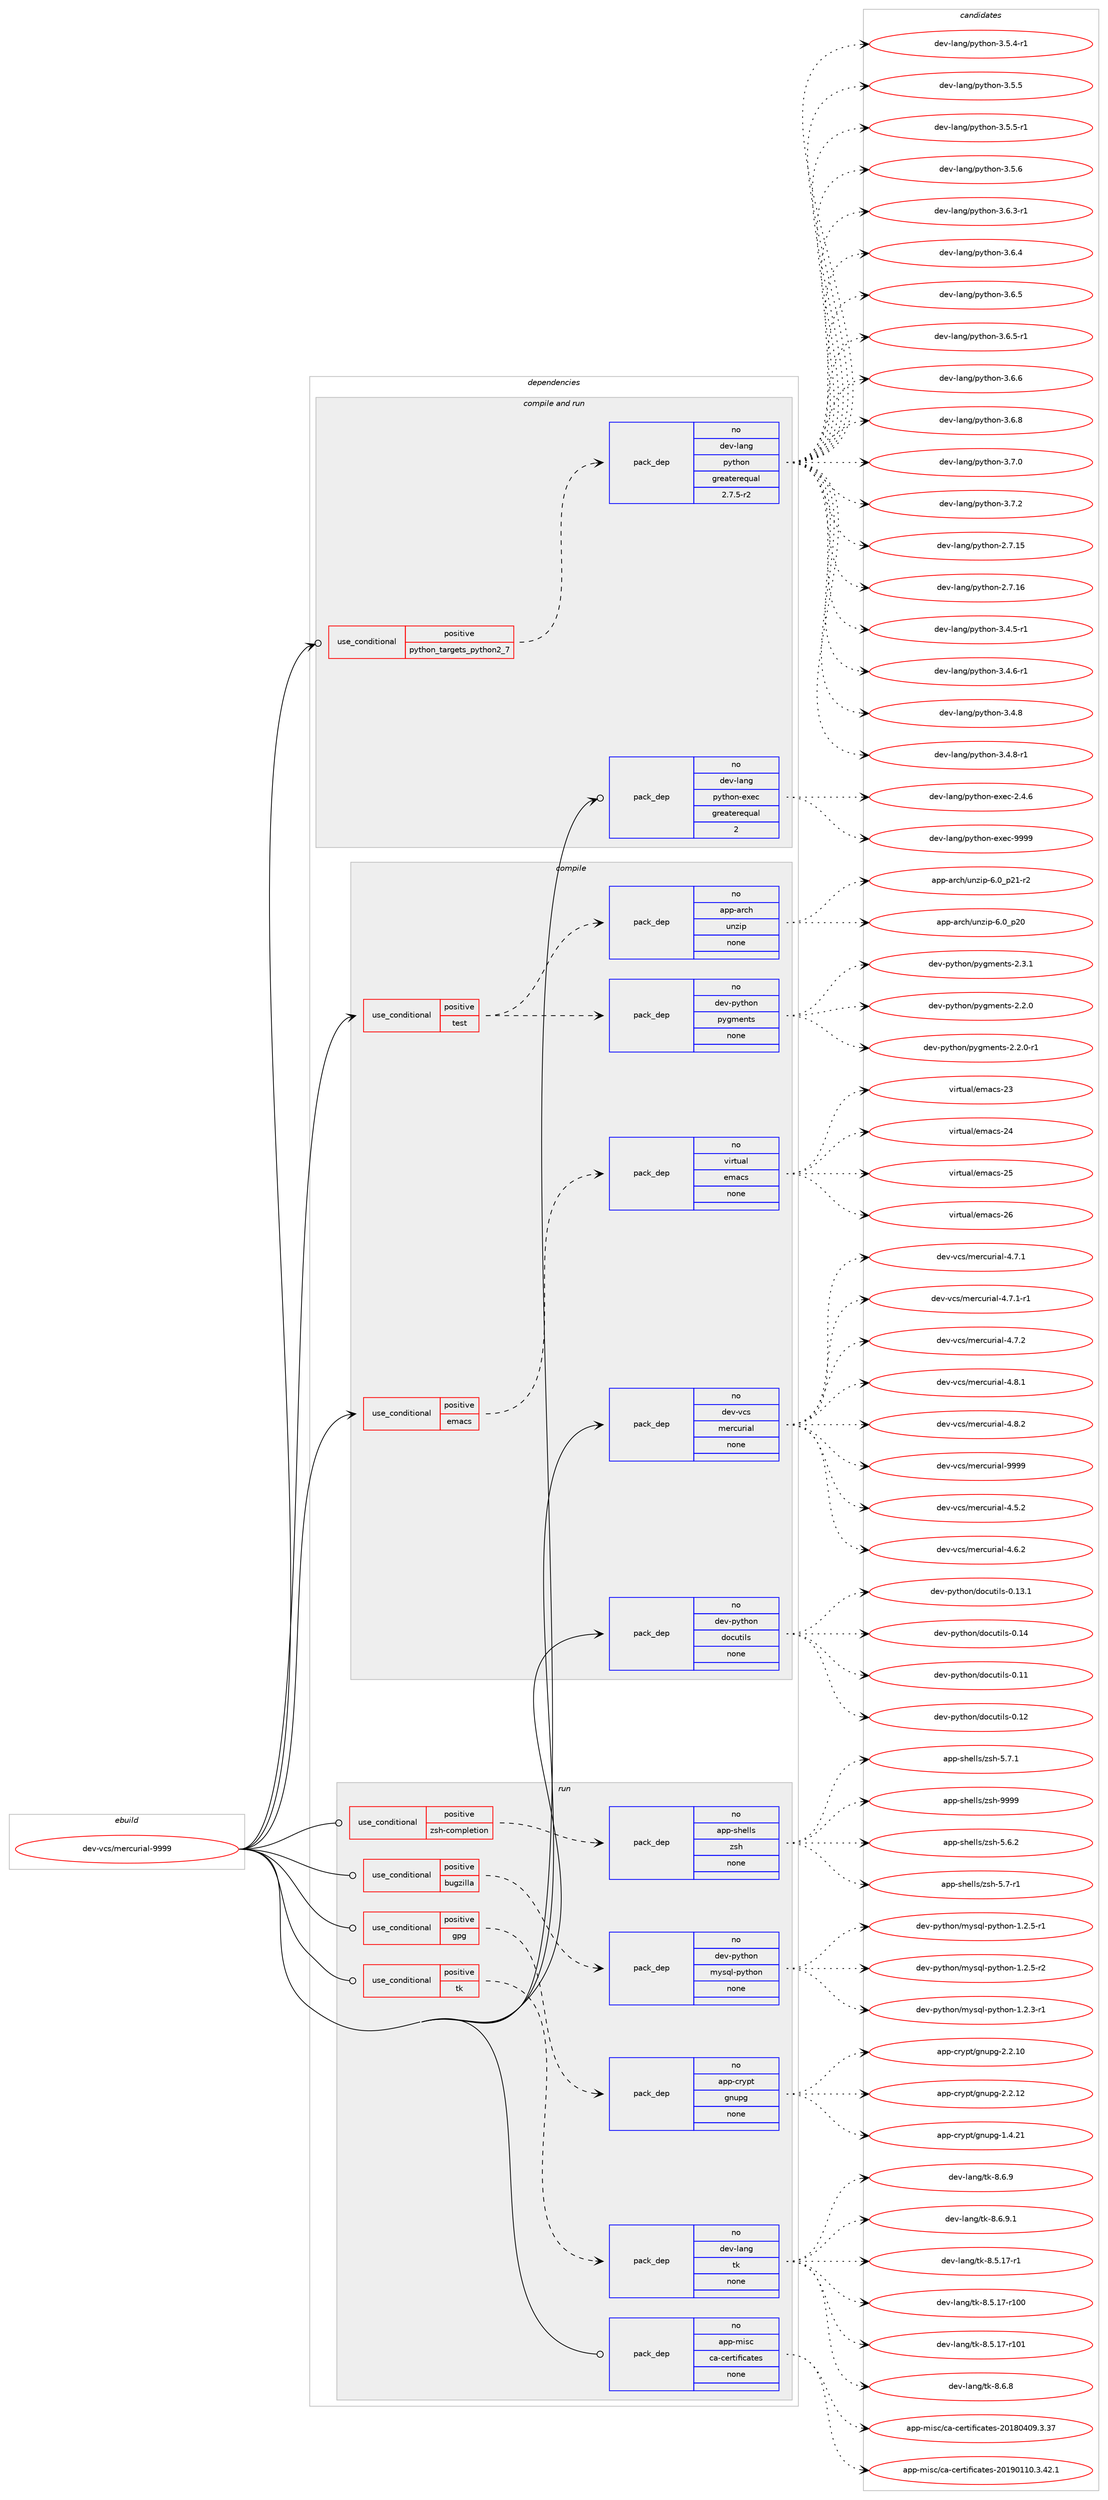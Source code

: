 digraph prolog {

# *************
# Graph options
# *************

newrank=true;
concentrate=true;
compound=true;
graph [rankdir=LR,fontname=Helvetica,fontsize=10,ranksep=1.5];#, ranksep=2.5, nodesep=0.2];
edge  [arrowhead=vee];
node  [fontname=Helvetica,fontsize=10];

# **********
# The ebuild
# **********

subgraph cluster_leftcol {
color=gray;
rank=same;
label=<<i>ebuild</i>>;
id [label="dev-vcs/mercurial-9999", color=red, width=4, href="../dev-vcs/mercurial-9999.svg"];
}

# ****************
# The dependencies
# ****************

subgraph cluster_midcol {
color=gray;
label=<<i>dependencies</i>>;
subgraph cluster_compile {
fillcolor="#eeeeee";
style=filled;
label=<<i>compile</i>>;
subgraph cond425755 {
dependency1552244 [label=<<TABLE BORDER="0" CELLBORDER="1" CELLSPACING="0" CELLPADDING="4"><TR><TD ROWSPAN="3" CELLPADDING="10">use_conditional</TD></TR><TR><TD>positive</TD></TR><TR><TD>emacs</TD></TR></TABLE>>, shape=none, color=red];
subgraph pack1102732 {
dependency1552245 [label=<<TABLE BORDER="0" CELLBORDER="1" CELLSPACING="0" CELLPADDING="4" WIDTH="220"><TR><TD ROWSPAN="6" CELLPADDING="30">pack_dep</TD></TR><TR><TD WIDTH="110">no</TD></TR><TR><TD>virtual</TD></TR><TR><TD>emacs</TD></TR><TR><TD>none</TD></TR><TR><TD></TD></TR></TABLE>>, shape=none, color=blue];
}
dependency1552244:e -> dependency1552245:w [weight=20,style="dashed",arrowhead="vee"];
}
id:e -> dependency1552244:w [weight=20,style="solid",arrowhead="vee"];
subgraph cond425756 {
dependency1552246 [label=<<TABLE BORDER="0" CELLBORDER="1" CELLSPACING="0" CELLPADDING="4"><TR><TD ROWSPAN="3" CELLPADDING="10">use_conditional</TD></TR><TR><TD>positive</TD></TR><TR><TD>test</TD></TR></TABLE>>, shape=none, color=red];
subgraph pack1102733 {
dependency1552247 [label=<<TABLE BORDER="0" CELLBORDER="1" CELLSPACING="0" CELLPADDING="4" WIDTH="220"><TR><TD ROWSPAN="6" CELLPADDING="30">pack_dep</TD></TR><TR><TD WIDTH="110">no</TD></TR><TR><TD>app-arch</TD></TR><TR><TD>unzip</TD></TR><TR><TD>none</TD></TR><TR><TD></TD></TR></TABLE>>, shape=none, color=blue];
}
dependency1552246:e -> dependency1552247:w [weight=20,style="dashed",arrowhead="vee"];
subgraph pack1102734 {
dependency1552248 [label=<<TABLE BORDER="0" CELLBORDER="1" CELLSPACING="0" CELLPADDING="4" WIDTH="220"><TR><TD ROWSPAN="6" CELLPADDING="30">pack_dep</TD></TR><TR><TD WIDTH="110">no</TD></TR><TR><TD>dev-python</TD></TR><TR><TD>pygments</TD></TR><TR><TD>none</TD></TR><TR><TD></TD></TR></TABLE>>, shape=none, color=blue];
}
dependency1552246:e -> dependency1552248:w [weight=20,style="dashed",arrowhead="vee"];
}
id:e -> dependency1552246:w [weight=20,style="solid",arrowhead="vee"];
subgraph pack1102735 {
dependency1552249 [label=<<TABLE BORDER="0" CELLBORDER="1" CELLSPACING="0" CELLPADDING="4" WIDTH="220"><TR><TD ROWSPAN="6" CELLPADDING="30">pack_dep</TD></TR><TR><TD WIDTH="110">no</TD></TR><TR><TD>dev-python</TD></TR><TR><TD>docutils</TD></TR><TR><TD>none</TD></TR><TR><TD></TD></TR></TABLE>>, shape=none, color=blue];
}
id:e -> dependency1552249:w [weight=20,style="solid",arrowhead="vee"];
subgraph pack1102736 {
dependency1552250 [label=<<TABLE BORDER="0" CELLBORDER="1" CELLSPACING="0" CELLPADDING="4" WIDTH="220"><TR><TD ROWSPAN="6" CELLPADDING="30">pack_dep</TD></TR><TR><TD WIDTH="110">no</TD></TR><TR><TD>dev-vcs</TD></TR><TR><TD>mercurial</TD></TR><TR><TD>none</TD></TR><TR><TD></TD></TR></TABLE>>, shape=none, color=blue];
}
id:e -> dependency1552250:w [weight=20,style="solid",arrowhead="vee"];
}
subgraph cluster_compileandrun {
fillcolor="#eeeeee";
style=filled;
label=<<i>compile and run</i>>;
subgraph cond425757 {
dependency1552251 [label=<<TABLE BORDER="0" CELLBORDER="1" CELLSPACING="0" CELLPADDING="4"><TR><TD ROWSPAN="3" CELLPADDING="10">use_conditional</TD></TR><TR><TD>positive</TD></TR><TR><TD>python_targets_python2_7</TD></TR></TABLE>>, shape=none, color=red];
subgraph pack1102737 {
dependency1552252 [label=<<TABLE BORDER="0" CELLBORDER="1" CELLSPACING="0" CELLPADDING="4" WIDTH="220"><TR><TD ROWSPAN="6" CELLPADDING="30">pack_dep</TD></TR><TR><TD WIDTH="110">no</TD></TR><TR><TD>dev-lang</TD></TR><TR><TD>python</TD></TR><TR><TD>greaterequal</TD></TR><TR><TD>2.7.5-r2</TD></TR></TABLE>>, shape=none, color=blue];
}
dependency1552251:e -> dependency1552252:w [weight=20,style="dashed",arrowhead="vee"];
}
id:e -> dependency1552251:w [weight=20,style="solid",arrowhead="odotvee"];
subgraph pack1102738 {
dependency1552253 [label=<<TABLE BORDER="0" CELLBORDER="1" CELLSPACING="0" CELLPADDING="4" WIDTH="220"><TR><TD ROWSPAN="6" CELLPADDING="30">pack_dep</TD></TR><TR><TD WIDTH="110">no</TD></TR><TR><TD>dev-lang</TD></TR><TR><TD>python-exec</TD></TR><TR><TD>greaterequal</TD></TR><TR><TD>2</TD></TR></TABLE>>, shape=none, color=blue];
}
id:e -> dependency1552253:w [weight=20,style="solid",arrowhead="odotvee"];
}
subgraph cluster_run {
fillcolor="#eeeeee";
style=filled;
label=<<i>run</i>>;
subgraph cond425758 {
dependency1552254 [label=<<TABLE BORDER="0" CELLBORDER="1" CELLSPACING="0" CELLPADDING="4"><TR><TD ROWSPAN="3" CELLPADDING="10">use_conditional</TD></TR><TR><TD>positive</TD></TR><TR><TD>bugzilla</TD></TR></TABLE>>, shape=none, color=red];
subgraph pack1102739 {
dependency1552255 [label=<<TABLE BORDER="0" CELLBORDER="1" CELLSPACING="0" CELLPADDING="4" WIDTH="220"><TR><TD ROWSPAN="6" CELLPADDING="30">pack_dep</TD></TR><TR><TD WIDTH="110">no</TD></TR><TR><TD>dev-python</TD></TR><TR><TD>mysql-python</TD></TR><TR><TD>none</TD></TR><TR><TD></TD></TR></TABLE>>, shape=none, color=blue];
}
dependency1552254:e -> dependency1552255:w [weight=20,style="dashed",arrowhead="vee"];
}
id:e -> dependency1552254:w [weight=20,style="solid",arrowhead="odot"];
subgraph cond425759 {
dependency1552256 [label=<<TABLE BORDER="0" CELLBORDER="1" CELLSPACING="0" CELLPADDING="4"><TR><TD ROWSPAN="3" CELLPADDING="10">use_conditional</TD></TR><TR><TD>positive</TD></TR><TR><TD>gpg</TD></TR></TABLE>>, shape=none, color=red];
subgraph pack1102740 {
dependency1552257 [label=<<TABLE BORDER="0" CELLBORDER="1" CELLSPACING="0" CELLPADDING="4" WIDTH="220"><TR><TD ROWSPAN="6" CELLPADDING="30">pack_dep</TD></TR><TR><TD WIDTH="110">no</TD></TR><TR><TD>app-crypt</TD></TR><TR><TD>gnupg</TD></TR><TR><TD>none</TD></TR><TR><TD></TD></TR></TABLE>>, shape=none, color=blue];
}
dependency1552256:e -> dependency1552257:w [weight=20,style="dashed",arrowhead="vee"];
}
id:e -> dependency1552256:w [weight=20,style="solid",arrowhead="odot"];
subgraph cond425760 {
dependency1552258 [label=<<TABLE BORDER="0" CELLBORDER="1" CELLSPACING="0" CELLPADDING="4"><TR><TD ROWSPAN="3" CELLPADDING="10">use_conditional</TD></TR><TR><TD>positive</TD></TR><TR><TD>tk</TD></TR></TABLE>>, shape=none, color=red];
subgraph pack1102741 {
dependency1552259 [label=<<TABLE BORDER="0" CELLBORDER="1" CELLSPACING="0" CELLPADDING="4" WIDTH="220"><TR><TD ROWSPAN="6" CELLPADDING="30">pack_dep</TD></TR><TR><TD WIDTH="110">no</TD></TR><TR><TD>dev-lang</TD></TR><TR><TD>tk</TD></TR><TR><TD>none</TD></TR><TR><TD></TD></TR></TABLE>>, shape=none, color=blue];
}
dependency1552258:e -> dependency1552259:w [weight=20,style="dashed",arrowhead="vee"];
}
id:e -> dependency1552258:w [weight=20,style="solid",arrowhead="odot"];
subgraph cond425761 {
dependency1552260 [label=<<TABLE BORDER="0" CELLBORDER="1" CELLSPACING="0" CELLPADDING="4"><TR><TD ROWSPAN="3" CELLPADDING="10">use_conditional</TD></TR><TR><TD>positive</TD></TR><TR><TD>zsh-completion</TD></TR></TABLE>>, shape=none, color=red];
subgraph pack1102742 {
dependency1552261 [label=<<TABLE BORDER="0" CELLBORDER="1" CELLSPACING="0" CELLPADDING="4" WIDTH="220"><TR><TD ROWSPAN="6" CELLPADDING="30">pack_dep</TD></TR><TR><TD WIDTH="110">no</TD></TR><TR><TD>app-shells</TD></TR><TR><TD>zsh</TD></TR><TR><TD>none</TD></TR><TR><TD></TD></TR></TABLE>>, shape=none, color=blue];
}
dependency1552260:e -> dependency1552261:w [weight=20,style="dashed",arrowhead="vee"];
}
id:e -> dependency1552260:w [weight=20,style="solid",arrowhead="odot"];
subgraph pack1102743 {
dependency1552262 [label=<<TABLE BORDER="0" CELLBORDER="1" CELLSPACING="0" CELLPADDING="4" WIDTH="220"><TR><TD ROWSPAN="6" CELLPADDING="30">pack_dep</TD></TR><TR><TD WIDTH="110">no</TD></TR><TR><TD>app-misc</TD></TR><TR><TD>ca-certificates</TD></TR><TR><TD>none</TD></TR><TR><TD></TD></TR></TABLE>>, shape=none, color=blue];
}
id:e -> dependency1552262:w [weight=20,style="solid",arrowhead="odot"];
}
}

# **************
# The candidates
# **************

subgraph cluster_choices {
rank=same;
color=gray;
label=<<i>candidates</i>>;

subgraph choice1102732 {
color=black;
nodesep=1;
choice11810511411611797108471011099799115455051 [label="virtual/emacs-23", color=red, width=4,href="../virtual/emacs-23.svg"];
choice11810511411611797108471011099799115455052 [label="virtual/emacs-24", color=red, width=4,href="../virtual/emacs-24.svg"];
choice11810511411611797108471011099799115455053 [label="virtual/emacs-25", color=red, width=4,href="../virtual/emacs-25.svg"];
choice11810511411611797108471011099799115455054 [label="virtual/emacs-26", color=red, width=4,href="../virtual/emacs-26.svg"];
dependency1552245:e -> choice11810511411611797108471011099799115455051:w [style=dotted,weight="100"];
dependency1552245:e -> choice11810511411611797108471011099799115455052:w [style=dotted,weight="100"];
dependency1552245:e -> choice11810511411611797108471011099799115455053:w [style=dotted,weight="100"];
dependency1552245:e -> choice11810511411611797108471011099799115455054:w [style=dotted,weight="100"];
}
subgraph choice1102733 {
color=black;
nodesep=1;
choice971121124597114991044711711012210511245544648951125048 [label="app-arch/unzip-6.0_p20", color=red, width=4,href="../app-arch/unzip-6.0_p20.svg"];
choice9711211245971149910447117110122105112455446489511250494511450 [label="app-arch/unzip-6.0_p21-r2", color=red, width=4,href="../app-arch/unzip-6.0_p21-r2.svg"];
dependency1552247:e -> choice971121124597114991044711711012210511245544648951125048:w [style=dotted,weight="100"];
dependency1552247:e -> choice9711211245971149910447117110122105112455446489511250494511450:w [style=dotted,weight="100"];
}
subgraph choice1102734 {
color=black;
nodesep=1;
choice1001011184511212111610411111047112121103109101110116115455046504648 [label="dev-python/pygments-2.2.0", color=red, width=4,href="../dev-python/pygments-2.2.0.svg"];
choice10010111845112121116104111110471121211031091011101161154550465046484511449 [label="dev-python/pygments-2.2.0-r1", color=red, width=4,href="../dev-python/pygments-2.2.0-r1.svg"];
choice1001011184511212111610411111047112121103109101110116115455046514649 [label="dev-python/pygments-2.3.1", color=red, width=4,href="../dev-python/pygments-2.3.1.svg"];
dependency1552248:e -> choice1001011184511212111610411111047112121103109101110116115455046504648:w [style=dotted,weight="100"];
dependency1552248:e -> choice10010111845112121116104111110471121211031091011101161154550465046484511449:w [style=dotted,weight="100"];
dependency1552248:e -> choice1001011184511212111610411111047112121103109101110116115455046514649:w [style=dotted,weight="100"];
}
subgraph choice1102735 {
color=black;
nodesep=1;
choice1001011184511212111610411111047100111991171161051081154548464949 [label="dev-python/docutils-0.11", color=red, width=4,href="../dev-python/docutils-0.11.svg"];
choice1001011184511212111610411111047100111991171161051081154548464950 [label="dev-python/docutils-0.12", color=red, width=4,href="../dev-python/docutils-0.12.svg"];
choice10010111845112121116104111110471001119911711610510811545484649514649 [label="dev-python/docutils-0.13.1", color=red, width=4,href="../dev-python/docutils-0.13.1.svg"];
choice1001011184511212111610411111047100111991171161051081154548464952 [label="dev-python/docutils-0.14", color=red, width=4,href="../dev-python/docutils-0.14.svg"];
dependency1552249:e -> choice1001011184511212111610411111047100111991171161051081154548464949:w [style=dotted,weight="100"];
dependency1552249:e -> choice1001011184511212111610411111047100111991171161051081154548464950:w [style=dotted,weight="100"];
dependency1552249:e -> choice10010111845112121116104111110471001119911711610510811545484649514649:w [style=dotted,weight="100"];
dependency1552249:e -> choice1001011184511212111610411111047100111991171161051081154548464952:w [style=dotted,weight="100"];
}
subgraph choice1102736 {
color=black;
nodesep=1;
choice1001011184511899115471091011149911711410597108455246534650 [label="dev-vcs/mercurial-4.5.2", color=red, width=4,href="../dev-vcs/mercurial-4.5.2.svg"];
choice1001011184511899115471091011149911711410597108455246544650 [label="dev-vcs/mercurial-4.6.2", color=red, width=4,href="../dev-vcs/mercurial-4.6.2.svg"];
choice1001011184511899115471091011149911711410597108455246554649 [label="dev-vcs/mercurial-4.7.1", color=red, width=4,href="../dev-vcs/mercurial-4.7.1.svg"];
choice10010111845118991154710910111499117114105971084552465546494511449 [label="dev-vcs/mercurial-4.7.1-r1", color=red, width=4,href="../dev-vcs/mercurial-4.7.1-r1.svg"];
choice1001011184511899115471091011149911711410597108455246554650 [label="dev-vcs/mercurial-4.7.2", color=red, width=4,href="../dev-vcs/mercurial-4.7.2.svg"];
choice1001011184511899115471091011149911711410597108455246564649 [label="dev-vcs/mercurial-4.8.1", color=red, width=4,href="../dev-vcs/mercurial-4.8.1.svg"];
choice1001011184511899115471091011149911711410597108455246564650 [label="dev-vcs/mercurial-4.8.2", color=red, width=4,href="../dev-vcs/mercurial-4.8.2.svg"];
choice10010111845118991154710910111499117114105971084557575757 [label="dev-vcs/mercurial-9999", color=red, width=4,href="../dev-vcs/mercurial-9999.svg"];
dependency1552250:e -> choice1001011184511899115471091011149911711410597108455246534650:w [style=dotted,weight="100"];
dependency1552250:e -> choice1001011184511899115471091011149911711410597108455246544650:w [style=dotted,weight="100"];
dependency1552250:e -> choice1001011184511899115471091011149911711410597108455246554649:w [style=dotted,weight="100"];
dependency1552250:e -> choice10010111845118991154710910111499117114105971084552465546494511449:w [style=dotted,weight="100"];
dependency1552250:e -> choice1001011184511899115471091011149911711410597108455246554650:w [style=dotted,weight="100"];
dependency1552250:e -> choice1001011184511899115471091011149911711410597108455246564649:w [style=dotted,weight="100"];
dependency1552250:e -> choice1001011184511899115471091011149911711410597108455246564650:w [style=dotted,weight="100"];
dependency1552250:e -> choice10010111845118991154710910111499117114105971084557575757:w [style=dotted,weight="100"];
}
subgraph choice1102737 {
color=black;
nodesep=1;
choice10010111845108971101034711212111610411111045504655464953 [label="dev-lang/python-2.7.15", color=red, width=4,href="../dev-lang/python-2.7.15.svg"];
choice10010111845108971101034711212111610411111045504655464954 [label="dev-lang/python-2.7.16", color=red, width=4,href="../dev-lang/python-2.7.16.svg"];
choice1001011184510897110103471121211161041111104551465246534511449 [label="dev-lang/python-3.4.5-r1", color=red, width=4,href="../dev-lang/python-3.4.5-r1.svg"];
choice1001011184510897110103471121211161041111104551465246544511449 [label="dev-lang/python-3.4.6-r1", color=red, width=4,href="../dev-lang/python-3.4.6-r1.svg"];
choice100101118451089711010347112121116104111110455146524656 [label="dev-lang/python-3.4.8", color=red, width=4,href="../dev-lang/python-3.4.8.svg"];
choice1001011184510897110103471121211161041111104551465246564511449 [label="dev-lang/python-3.4.8-r1", color=red, width=4,href="../dev-lang/python-3.4.8-r1.svg"];
choice1001011184510897110103471121211161041111104551465346524511449 [label="dev-lang/python-3.5.4-r1", color=red, width=4,href="../dev-lang/python-3.5.4-r1.svg"];
choice100101118451089711010347112121116104111110455146534653 [label="dev-lang/python-3.5.5", color=red, width=4,href="../dev-lang/python-3.5.5.svg"];
choice1001011184510897110103471121211161041111104551465346534511449 [label="dev-lang/python-3.5.5-r1", color=red, width=4,href="../dev-lang/python-3.5.5-r1.svg"];
choice100101118451089711010347112121116104111110455146534654 [label="dev-lang/python-3.5.6", color=red, width=4,href="../dev-lang/python-3.5.6.svg"];
choice1001011184510897110103471121211161041111104551465446514511449 [label="dev-lang/python-3.6.3-r1", color=red, width=4,href="../dev-lang/python-3.6.3-r1.svg"];
choice100101118451089711010347112121116104111110455146544652 [label="dev-lang/python-3.6.4", color=red, width=4,href="../dev-lang/python-3.6.4.svg"];
choice100101118451089711010347112121116104111110455146544653 [label="dev-lang/python-3.6.5", color=red, width=4,href="../dev-lang/python-3.6.5.svg"];
choice1001011184510897110103471121211161041111104551465446534511449 [label="dev-lang/python-3.6.5-r1", color=red, width=4,href="../dev-lang/python-3.6.5-r1.svg"];
choice100101118451089711010347112121116104111110455146544654 [label="dev-lang/python-3.6.6", color=red, width=4,href="../dev-lang/python-3.6.6.svg"];
choice100101118451089711010347112121116104111110455146544656 [label="dev-lang/python-3.6.8", color=red, width=4,href="../dev-lang/python-3.6.8.svg"];
choice100101118451089711010347112121116104111110455146554648 [label="dev-lang/python-3.7.0", color=red, width=4,href="../dev-lang/python-3.7.0.svg"];
choice100101118451089711010347112121116104111110455146554650 [label="dev-lang/python-3.7.2", color=red, width=4,href="../dev-lang/python-3.7.2.svg"];
dependency1552252:e -> choice10010111845108971101034711212111610411111045504655464953:w [style=dotted,weight="100"];
dependency1552252:e -> choice10010111845108971101034711212111610411111045504655464954:w [style=dotted,weight="100"];
dependency1552252:e -> choice1001011184510897110103471121211161041111104551465246534511449:w [style=dotted,weight="100"];
dependency1552252:e -> choice1001011184510897110103471121211161041111104551465246544511449:w [style=dotted,weight="100"];
dependency1552252:e -> choice100101118451089711010347112121116104111110455146524656:w [style=dotted,weight="100"];
dependency1552252:e -> choice1001011184510897110103471121211161041111104551465246564511449:w [style=dotted,weight="100"];
dependency1552252:e -> choice1001011184510897110103471121211161041111104551465346524511449:w [style=dotted,weight="100"];
dependency1552252:e -> choice100101118451089711010347112121116104111110455146534653:w [style=dotted,weight="100"];
dependency1552252:e -> choice1001011184510897110103471121211161041111104551465346534511449:w [style=dotted,weight="100"];
dependency1552252:e -> choice100101118451089711010347112121116104111110455146534654:w [style=dotted,weight="100"];
dependency1552252:e -> choice1001011184510897110103471121211161041111104551465446514511449:w [style=dotted,weight="100"];
dependency1552252:e -> choice100101118451089711010347112121116104111110455146544652:w [style=dotted,weight="100"];
dependency1552252:e -> choice100101118451089711010347112121116104111110455146544653:w [style=dotted,weight="100"];
dependency1552252:e -> choice1001011184510897110103471121211161041111104551465446534511449:w [style=dotted,weight="100"];
dependency1552252:e -> choice100101118451089711010347112121116104111110455146544654:w [style=dotted,weight="100"];
dependency1552252:e -> choice100101118451089711010347112121116104111110455146544656:w [style=dotted,weight="100"];
dependency1552252:e -> choice100101118451089711010347112121116104111110455146554648:w [style=dotted,weight="100"];
dependency1552252:e -> choice100101118451089711010347112121116104111110455146554650:w [style=dotted,weight="100"];
}
subgraph choice1102738 {
color=black;
nodesep=1;
choice1001011184510897110103471121211161041111104510112010199455046524654 [label="dev-lang/python-exec-2.4.6", color=red, width=4,href="../dev-lang/python-exec-2.4.6.svg"];
choice10010111845108971101034711212111610411111045101120101994557575757 [label="dev-lang/python-exec-9999", color=red, width=4,href="../dev-lang/python-exec-9999.svg"];
dependency1552253:e -> choice1001011184510897110103471121211161041111104510112010199455046524654:w [style=dotted,weight="100"];
dependency1552253:e -> choice10010111845108971101034711212111610411111045101120101994557575757:w [style=dotted,weight="100"];
}
subgraph choice1102739 {
color=black;
nodesep=1;
choice1001011184511212111610411111047109121115113108451121211161041111104549465046514511449 [label="dev-python/mysql-python-1.2.3-r1", color=red, width=4,href="../dev-python/mysql-python-1.2.3-r1.svg"];
choice1001011184511212111610411111047109121115113108451121211161041111104549465046534511449 [label="dev-python/mysql-python-1.2.5-r1", color=red, width=4,href="../dev-python/mysql-python-1.2.5-r1.svg"];
choice1001011184511212111610411111047109121115113108451121211161041111104549465046534511450 [label="dev-python/mysql-python-1.2.5-r2", color=red, width=4,href="../dev-python/mysql-python-1.2.5-r2.svg"];
dependency1552255:e -> choice1001011184511212111610411111047109121115113108451121211161041111104549465046514511449:w [style=dotted,weight="100"];
dependency1552255:e -> choice1001011184511212111610411111047109121115113108451121211161041111104549465046534511449:w [style=dotted,weight="100"];
dependency1552255:e -> choice1001011184511212111610411111047109121115113108451121211161041111104549465046534511450:w [style=dotted,weight="100"];
}
subgraph choice1102740 {
color=black;
nodesep=1;
choice9711211245991141211121164710311011711210345494652465049 [label="app-crypt/gnupg-1.4.21", color=red, width=4,href="../app-crypt/gnupg-1.4.21.svg"];
choice9711211245991141211121164710311011711210345504650464948 [label="app-crypt/gnupg-2.2.10", color=red, width=4,href="../app-crypt/gnupg-2.2.10.svg"];
choice9711211245991141211121164710311011711210345504650464950 [label="app-crypt/gnupg-2.2.12", color=red, width=4,href="../app-crypt/gnupg-2.2.12.svg"];
dependency1552257:e -> choice9711211245991141211121164710311011711210345494652465049:w [style=dotted,weight="100"];
dependency1552257:e -> choice9711211245991141211121164710311011711210345504650464948:w [style=dotted,weight="100"];
dependency1552257:e -> choice9711211245991141211121164710311011711210345504650464950:w [style=dotted,weight="100"];
}
subgraph choice1102741 {
color=black;
nodesep=1;
choice100101118451089711010347116107455646534649554511449 [label="dev-lang/tk-8.5.17-r1", color=red, width=4,href="../dev-lang/tk-8.5.17-r1.svg"];
choice1001011184510897110103471161074556465346495545114494848 [label="dev-lang/tk-8.5.17-r100", color=red, width=4,href="../dev-lang/tk-8.5.17-r100.svg"];
choice1001011184510897110103471161074556465346495545114494849 [label="dev-lang/tk-8.5.17-r101", color=red, width=4,href="../dev-lang/tk-8.5.17-r101.svg"];
choice100101118451089711010347116107455646544656 [label="dev-lang/tk-8.6.8", color=red, width=4,href="../dev-lang/tk-8.6.8.svg"];
choice100101118451089711010347116107455646544657 [label="dev-lang/tk-8.6.9", color=red, width=4,href="../dev-lang/tk-8.6.9.svg"];
choice1001011184510897110103471161074556465446574649 [label="dev-lang/tk-8.6.9.1", color=red, width=4,href="../dev-lang/tk-8.6.9.1.svg"];
dependency1552259:e -> choice100101118451089711010347116107455646534649554511449:w [style=dotted,weight="100"];
dependency1552259:e -> choice1001011184510897110103471161074556465346495545114494848:w [style=dotted,weight="100"];
dependency1552259:e -> choice1001011184510897110103471161074556465346495545114494849:w [style=dotted,weight="100"];
dependency1552259:e -> choice100101118451089711010347116107455646544656:w [style=dotted,weight="100"];
dependency1552259:e -> choice100101118451089711010347116107455646544657:w [style=dotted,weight="100"];
dependency1552259:e -> choice1001011184510897110103471161074556465446574649:w [style=dotted,weight="100"];
}
subgraph choice1102742 {
color=black;
nodesep=1;
choice971121124511510410110810811547122115104455346544650 [label="app-shells/zsh-5.6.2", color=red, width=4,href="../app-shells/zsh-5.6.2.svg"];
choice971121124511510410110810811547122115104455346554511449 [label="app-shells/zsh-5.7-r1", color=red, width=4,href="../app-shells/zsh-5.7-r1.svg"];
choice971121124511510410110810811547122115104455346554649 [label="app-shells/zsh-5.7.1", color=red, width=4,href="../app-shells/zsh-5.7.1.svg"];
choice9711211245115104101108108115471221151044557575757 [label="app-shells/zsh-9999", color=red, width=4,href="../app-shells/zsh-9999.svg"];
dependency1552261:e -> choice971121124511510410110810811547122115104455346544650:w [style=dotted,weight="100"];
dependency1552261:e -> choice971121124511510410110810811547122115104455346554511449:w [style=dotted,weight="100"];
dependency1552261:e -> choice971121124511510410110810811547122115104455346554649:w [style=dotted,weight="100"];
dependency1552261:e -> choice9711211245115104101108108115471221151044557575757:w [style=dotted,weight="100"];
}
subgraph choice1102743 {
color=black;
nodesep=1;
choice971121124510910511599479997459910111411610510210599971161011154550484956485248574651465155 [label="app-misc/ca-certificates-20180409.3.37", color=red, width=4,href="../app-misc/ca-certificates-20180409.3.37.svg"];
choice9711211245109105115994799974599101114116105102105999711610111545504849574849494846514652504649 [label="app-misc/ca-certificates-20190110.3.42.1", color=red, width=4,href="../app-misc/ca-certificates-20190110.3.42.1.svg"];
dependency1552262:e -> choice971121124510910511599479997459910111411610510210599971161011154550484956485248574651465155:w [style=dotted,weight="100"];
dependency1552262:e -> choice9711211245109105115994799974599101114116105102105999711610111545504849574849494846514652504649:w [style=dotted,weight="100"];
}
}

}
